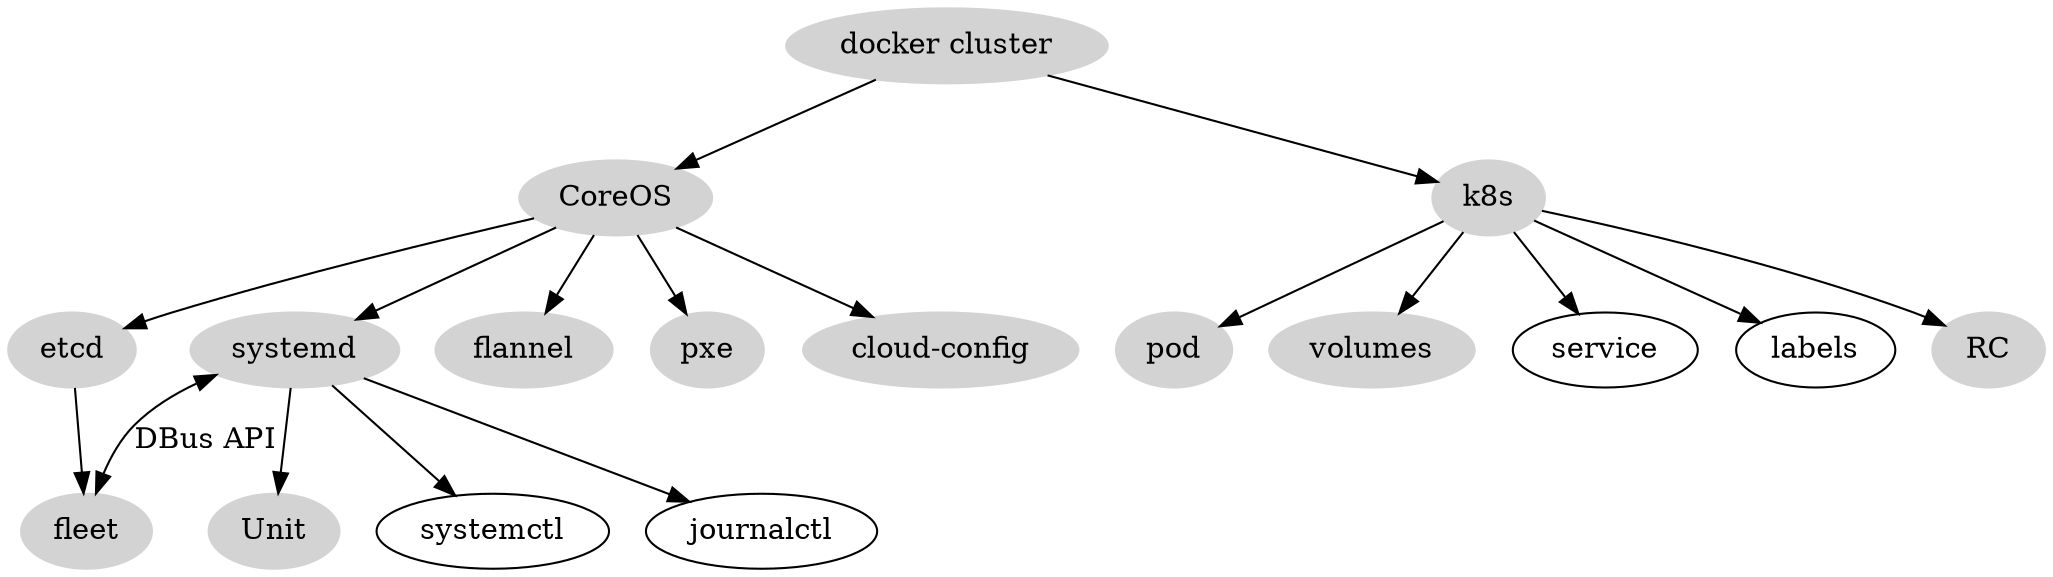 digraph G{
cluster -> CoreOS;
cluster -> k8s;
CoreOS -> etcd;
CoreOS -> systemd;
CoreOS -> flannel;
systemd -> fleet[dir=both,label="DBus API"];
systemd -> Unit;
systemd -> systemctl;
systemd -> journalctl;
CoreOS -> pxe;
CoreOS -> "cloud-config";
etcd -> fleet;
k8s -> pod;
k8s -> volumes;
k8s -> service;
k8s -> labels;
k8s ->RC;
cluster,CoreOS,k8s,etcd,systemd,Unit,pod,volumes,flannel,fleet,pxe,"cloud-config",RC[style=filled,color=lightgray];
cluster[label="docker cluster"];
}
